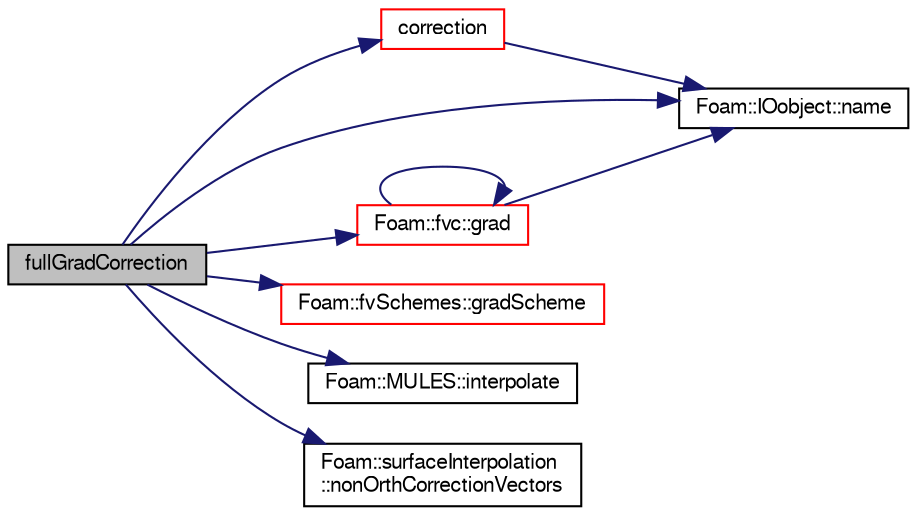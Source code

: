 digraph "fullGradCorrection"
{
  bgcolor="transparent";
  edge [fontname="FreeSans",fontsize="10",labelfontname="FreeSans",labelfontsize="10"];
  node [fontname="FreeSans",fontsize="10",shape=record];
  rankdir="LR";
  Node1273 [label="fullGradCorrection",height=0.2,width=0.4,color="black", fillcolor="grey75", style="filled", fontcolor="black"];
  Node1273 -> Node1274 [color="midnightblue",fontsize="10",style="solid",fontname="FreeSans"];
  Node1274 [label="correction",height=0.2,width=0.4,color="red",URL="$a22594.html#ac26ead7414cbab39c598047884ab43b5",tooltip="Return the explicit correction to the correctedSnGrad. "];
  Node1274 -> Node1275 [color="midnightblue",fontsize="10",style="solid",fontname="FreeSans"];
  Node1275 [label="Foam::IOobject::name",height=0.2,width=0.4,color="black",URL="$a26142.html#acc80e00a8ac919288fb55bd14cc88bf6",tooltip="Return name. "];
  Node1273 -> Node1281 [color="midnightblue",fontsize="10",style="solid",fontname="FreeSans"];
  Node1281 [label="Foam::fvc::grad",height=0.2,width=0.4,color="red",URL="$a21134.html#a7c00ec90ecc15ed3005255e42c52827a"];
  Node1281 -> Node1275 [color="midnightblue",fontsize="10",style="solid",fontname="FreeSans"];
  Node1281 -> Node1281 [color="midnightblue",fontsize="10",style="solid",fontname="FreeSans"];
  Node1273 -> Node1283 [color="midnightblue",fontsize="10",style="solid",fontname="FreeSans"];
  Node1283 [label="Foam::fvSchemes::gradScheme",height=0.2,width=0.4,color="red",URL="$a22526.html#af78af9cefeacf8734e57c32469a83fd7"];
  Node1273 -> Node1583 [color="midnightblue",fontsize="10",style="solid",fontname="FreeSans"];
  Node1583 [label="Foam::MULES::interpolate",height=0.2,width=0.4,color="black",URL="$a21136.html#a4d62f21551985d814104861e7c1d9b4f"];
  Node1273 -> Node1275 [color="midnightblue",fontsize="10",style="solid",fontname="FreeSans"];
  Node1273 -> Node1584 [color="midnightblue",fontsize="10",style="solid",fontname="FreeSans"];
  Node1584 [label="Foam::surfaceInterpolation\l::nonOrthCorrectionVectors",height=0.2,width=0.4,color="black",URL="$a23274.html#a8e095db3eada7b90ff9da172c5e7f89e",tooltip="Return reference to non-orthogonality correction vectors. "];
}
